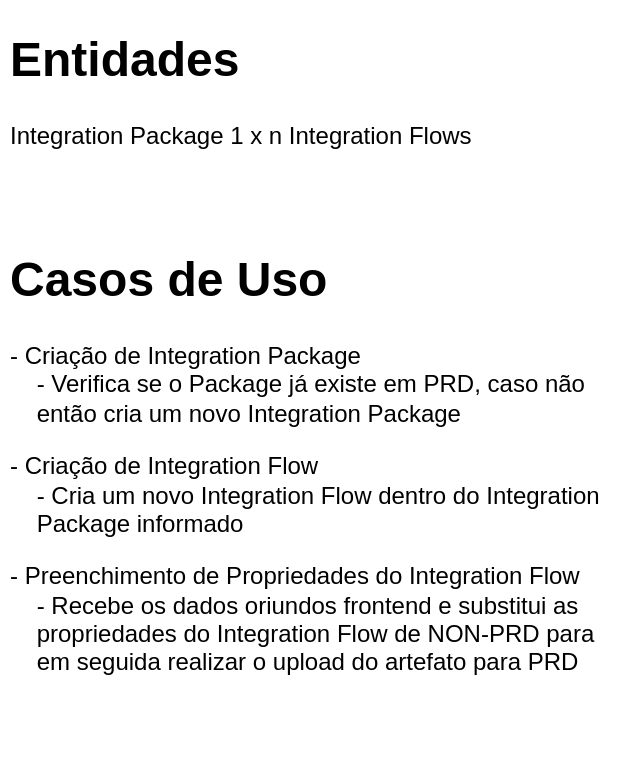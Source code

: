 <mxfile version="21.6.6" type="github" pages="5">
  <diagram name="Backend" id="U4ALBJMrt5r-Zm2KS0YD">
    <mxGraphModel dx="1783" dy="511" grid="1" gridSize="10" guides="1" tooltips="1" connect="1" arrows="1" fold="1" page="1" pageScale="1" pageWidth="827" pageHeight="1169" math="0" shadow="0">
      <root>
        <mxCell id="0" />
        <mxCell id="1" parent="0" />
        <mxCell id="Bm7CMhNdHjthdd0hcuxf-11" value="&lt;h1&gt;Entidades&lt;/h1&gt;&lt;p&gt;Integration Package 1 x n&lt;span style=&quot;background-color: initial;&quot;&gt;&amp;nbsp;Integration Flows&lt;/span&gt;&lt;/p&gt;" style="text;html=1;strokeColor=none;fillColor=none;spacing=5;spacingTop=-20;whiteSpace=wrap;overflow=hidden;rounded=0;" vertex="1" parent="1">
          <mxGeometry x="-520" y="140" width="320" height="90" as="geometry" />
        </mxCell>
        <mxCell id="Bm7CMhNdHjthdd0hcuxf-12" value="&lt;h1&gt;Casos de Uso&lt;/h1&gt;&lt;p&gt;- Criação de Integration Package&lt;br&gt;&amp;nbsp; &amp;nbsp; - Verifica se o Package já existe em PRD, caso não&lt;br&gt;&amp;nbsp; &amp;nbsp; então cria um novo Integration Package&lt;/p&gt;&lt;p&gt;- Criação de Integration Flow&lt;br&gt;&amp;nbsp; &amp;nbsp; - Cria um novo Integration Flow dentro do Integration&lt;br&gt;&amp;nbsp; &amp;nbsp; Package informado&lt;/p&gt;&lt;p&gt;- Preenchimento de Propriedades do Integration Flow&lt;br&gt;&amp;nbsp; &amp;nbsp; - Recebe os dados oriundos frontend e substitui as&lt;br&gt;&amp;nbsp; &amp;nbsp; propriedades do Integration Flow de NON-PRD para&lt;br&gt;&amp;nbsp; &amp;nbsp; em seguida realizar o upload do artefato para PRD&lt;/p&gt;" style="text;html=1;strokeColor=none;fillColor=none;spacing=5;spacingTop=-20;whiteSpace=wrap;overflow=hidden;rounded=0;" vertex="1" parent="1">
          <mxGeometry x="-520" y="250" width="320" height="270" as="geometry" />
        </mxCell>
      </root>
    </mxGraphModel>
  </diagram>
  <diagram id="F1UluRhyG8lTW3eigWto" name="Backend Layers">
    <mxGraphModel dx="2261" dy="766" grid="1" gridSize="10" guides="1" tooltips="1" connect="1" arrows="1" fold="1" page="1" pageScale="1" pageWidth="827" pageHeight="1169" math="0" shadow="0">
      <root>
        <mxCell id="0" />
        <mxCell id="1" parent="0" />
        <mxCell id="yw3balh2eXnw9bGsxHgm-1" value="" style="ellipse;whiteSpace=wrap;html=1;" vertex="1" parent="1">
          <mxGeometry x="-20" y="140" width="490" height="460" as="geometry" />
        </mxCell>
        <mxCell id="yw3balh2eXnw9bGsxHgm-2" value="" style="ellipse;whiteSpace=wrap;html=1;" vertex="1" parent="1">
          <mxGeometry x="50" y="210" width="350" height="320" as="geometry" />
        </mxCell>
        <mxCell id="yw3balh2eXnw9bGsxHgm-3" value="Domain" style="ellipse;whiteSpace=wrap;html=1;" vertex="1" parent="1">
          <mxGeometry x="125" y="273.75" width="200" height="190" as="geometry" />
        </mxCell>
        <mxCell id="yw3balh2eXnw9bGsxHgm-4" value="" style="endArrow=classic;html=1;rounded=0;dashed=1;dashPattern=12 12;" edge="1" parent="1">
          <mxGeometry width="50" height="50" relative="1" as="geometry">
            <mxPoint x="280" y="373.75" as="sourcePoint" />
            <mxPoint x="500" y="380" as="targetPoint" />
          </mxGeometry>
        </mxCell>
        <mxCell id="yw3balh2eXnw9bGsxHgm-5" value="Abstractions" style="edgeLabel;html=1;align=center;verticalAlign=middle;resizable=0;points=[];" vertex="1" connectable="0" parent="yw3balh2eXnw9bGsxHgm-4">
          <mxGeometry x="-0.127" relative="1" as="geometry">
            <mxPoint x="24" as="offset" />
          </mxGeometry>
        </mxCell>
        <mxCell id="yw3balh2eXnw9bGsxHgm-6" value="Application" style="text;html=1;strokeColor=none;fillColor=none;align=center;verticalAlign=middle;whiteSpace=wrap;rounded=0;" vertex="1" parent="1">
          <mxGeometry x="195" y="230" width="60" height="30" as="geometry" />
        </mxCell>
        <mxCell id="yw3balh2eXnw9bGsxHgm-7" value="Infrastructure" style="text;html=1;strokeColor=none;fillColor=none;align=center;verticalAlign=middle;whiteSpace=wrap;rounded=0;" vertex="1" parent="1">
          <mxGeometry x="195" y="160" width="60" height="30" as="geometry" />
        </mxCell>
        <mxCell id="yw3balh2eXnw9bGsxHgm-8" value="" style="group" vertex="1" connectable="0" parent="1">
          <mxGeometry x="-230" y="140" width="250" height="90" as="geometry" />
        </mxCell>
        <mxCell id="yw3balh2eXnw9bGsxHgm-9" value="Domain: Entities and abstractions" style="text;html=1;strokeColor=none;fillColor=none;align=left;verticalAlign=middle;whiteSpace=wrap;rounded=0;" vertex="1" parent="yw3balh2eXnw9bGsxHgm-8">
          <mxGeometry width="190" height="30" as="geometry" />
        </mxCell>
        <mxCell id="yw3balh2eXnw9bGsxHgm-10" value="Application: Services / Usecases" style="text;html=1;strokeColor=none;fillColor=none;align=left;verticalAlign=middle;whiteSpace=wrap;rounded=0;" vertex="1" parent="yw3balh2eXnw9bGsxHgm-8">
          <mxGeometry y="30" width="190" height="30" as="geometry" />
        </mxCell>
        <mxCell id="yw3balh2eXnw9bGsxHgm-11" value="Infrastructure: Settings and connectivity" style="text;html=1;strokeColor=none;fillColor=none;align=left;verticalAlign=middle;whiteSpace=wrap;rounded=0;" vertex="1" parent="yw3balh2eXnw9bGsxHgm-8">
          <mxGeometry y="60" width="250" height="30" as="geometry" />
        </mxCell>
      </root>
    </mxGraphModel>
  </diagram>
  <diagram id="e5FCP6EkzeU4hljScw43" name="Backend Quality Warranty">
    <mxGraphModel dx="2336" dy="806" grid="1" gridSize="10" guides="1" tooltips="1" connect="1" arrows="1" fold="1" page="1" pageScale="1" pageWidth="827" pageHeight="1169" math="0" shadow="0">
      <root>
        <mxCell id="0" />
        <mxCell id="1" parent="0" />
        <mxCell id="ChVGmJGDzRxK7669mnZ_-2" value="" style="rounded=0;whiteSpace=wrap;html=1;" vertex="1" parent="1">
          <mxGeometry x="-440" y="520" width="530" height="460" as="geometry" />
        </mxCell>
        <mxCell id="ChVGmJGDzRxK7669mnZ_-3" value="" style="rounded=0;whiteSpace=wrap;html=1;" vertex="1" parent="1">
          <mxGeometry x="-440" y="70" width="530" height="430" as="geometry" />
        </mxCell>
        <mxCell id="ChVGmJGDzRxK7669mnZ_-4" style="edgeStyle=orthogonalEdgeStyle;rounded=0;orthogonalLoop=1;jettySize=auto;html=1;entryX=0.5;entryY=0;entryDx=0;entryDy=0;" edge="1" parent="1" source="ChVGmJGDzRxK7669mnZ_-5" target="ChVGmJGDzRxK7669mnZ_-7">
          <mxGeometry relative="1" as="geometry" />
        </mxCell>
        <mxCell id="ChVGmJGDzRxK7669mnZ_-5" value="Backend" style="ellipse;whiteSpace=wrap;html=1;" vertex="1" parent="1">
          <mxGeometry x="-235" y="90" width="120" height="80" as="geometry" />
        </mxCell>
        <mxCell id="ChVGmJGDzRxK7669mnZ_-6" style="edgeStyle=orthogonalEdgeStyle;rounded=0;orthogonalLoop=1;jettySize=auto;html=1;" edge="1" parent="1" source="ChVGmJGDzRxK7669mnZ_-7" target="ChVGmJGDzRxK7669mnZ_-11">
          <mxGeometry relative="1" as="geometry" />
        </mxCell>
        <mxCell id="ChVGmJGDzRxK7669mnZ_-7" value="Commit" style="rounded=0;whiteSpace=wrap;html=1;" vertex="1" parent="1">
          <mxGeometry x="-235" y="210" width="120" height="60" as="geometry" />
        </mxCell>
        <mxCell id="ChVGmJGDzRxK7669mnZ_-8" style="edgeStyle=orthogonalEdgeStyle;rounded=0;orthogonalLoop=1;jettySize=auto;html=1;entryX=0.5;entryY=0;entryDx=0;entryDy=0;" edge="1" parent="1" source="ChVGmJGDzRxK7669mnZ_-11" target="ChVGmJGDzRxK7669mnZ_-13">
          <mxGeometry relative="1" as="geometry" />
        </mxCell>
        <mxCell id="ChVGmJGDzRxK7669mnZ_-9" style="edgeStyle=orthogonalEdgeStyle;rounded=0;orthogonalLoop=1;jettySize=auto;html=1;exitX=0.5;exitY=1;exitDx=0;exitDy=0;" edge="1" parent="1" source="ChVGmJGDzRxK7669mnZ_-11" target="ChVGmJGDzRxK7669mnZ_-14">
          <mxGeometry relative="1" as="geometry" />
        </mxCell>
        <mxCell id="ChVGmJGDzRxK7669mnZ_-10" style="edgeStyle=orthogonalEdgeStyle;rounded=0;orthogonalLoop=1;jettySize=auto;html=1;exitX=0.5;exitY=1;exitDx=0;exitDy=0;" edge="1" parent="1" source="ChVGmJGDzRxK7669mnZ_-11" target="ChVGmJGDzRxK7669mnZ_-15">
          <mxGeometry relative="1" as="geometry" />
        </mxCell>
        <mxCell id="ChVGmJGDzRxK7669mnZ_-11" value="Hysky" style="rounded=0;whiteSpace=wrap;html=1;" vertex="1" parent="1">
          <mxGeometry x="-235" y="310" width="120" height="60" as="geometry" />
        </mxCell>
        <mxCell id="ChVGmJGDzRxK7669mnZ_-12" style="edgeStyle=orthogonalEdgeStyle;rounded=0;orthogonalLoop=1;jettySize=auto;html=1;dashed=1;dashPattern=12 12;" edge="1" parent="1" source="ChVGmJGDzRxK7669mnZ_-13" target="ChVGmJGDzRxK7669mnZ_-19">
          <mxGeometry relative="1" as="geometry" />
        </mxCell>
        <mxCell id="ChVGmJGDzRxK7669mnZ_-13" value="Pretty" style="rounded=0;whiteSpace=wrap;html=1;" vertex="1" parent="1">
          <mxGeometry x="-235" y="410" width="120" height="60" as="geometry" />
        </mxCell>
        <mxCell id="ChVGmJGDzRxK7669mnZ_-14" value="Lint" style="rounded=0;whiteSpace=wrap;html=1;" vertex="1" parent="1">
          <mxGeometry x="-390" y="410" width="120" height="60" as="geometry" />
        </mxCell>
        <mxCell id="ChVGmJGDzRxK7669mnZ_-15" value="Test" style="rounded=0;whiteSpace=wrap;html=1;" vertex="1" parent="1">
          <mxGeometry x="-80" y="410" width="120" height="60" as="geometry" />
        </mxCell>
        <mxCell id="ChVGmJGDzRxK7669mnZ_-16" value="Docker container Nodejs 18.x" style="text;html=1;strokeColor=none;fillColor=none;align=center;verticalAlign=middle;whiteSpace=wrap;rounded=0;" vertex="1" parent="1">
          <mxGeometry x="-423" y="90" width="120" height="30" as="geometry" />
        </mxCell>
        <mxCell id="ChVGmJGDzRxK7669mnZ_-17" value="Github&amp;nbsp;" style="text;html=1;strokeColor=none;fillColor=none;align=center;verticalAlign=middle;whiteSpace=wrap;rounded=0;" vertex="1" parent="1">
          <mxGeometry x="-423" y="530" width="120" height="30" as="geometry" />
        </mxCell>
        <mxCell id="ChVGmJGDzRxK7669mnZ_-18" value="" style="group" vertex="1" connectable="0" parent="1">
          <mxGeometry x="-336.5" y="610" width="323" height="270" as="geometry" />
        </mxCell>
        <mxCell id="ChVGmJGDzRxK7669mnZ_-19" value="" style="rounded=0;whiteSpace=wrap;html=1;" vertex="1" parent="ChVGmJGDzRxK7669mnZ_-18">
          <mxGeometry width="323" height="270" as="geometry" />
        </mxCell>
        <mxCell id="ChVGmJGDzRxK7669mnZ_-20" value="Repository" style="text;html=1;strokeColor=none;fillColor=none;align=center;verticalAlign=middle;whiteSpace=wrap;rounded=0;" vertex="1" parent="ChVGmJGDzRxK7669mnZ_-18">
          <mxGeometry x="23.5" y="10" width="60" height="30" as="geometry" />
        </mxCell>
        <mxCell id="ChVGmJGDzRxK7669mnZ_-21" value="Governance" style="rounded=0;whiteSpace=wrap;html=1;" vertex="1" parent="ChVGmJGDzRxK7669mnZ_-18">
          <mxGeometry x="173.5" y="70" width="120" height="60" as="geometry" />
        </mxCell>
        <mxCell id="ChVGmJGDzRxK7669mnZ_-22" value="Actions" style="rounded=0;whiteSpace=wrap;html=1;verticalAlign=top;" vertex="1" parent="ChVGmJGDzRxK7669mnZ_-18">
          <mxGeometry x="33.5" y="70" width="120" height="140" as="geometry" />
        </mxCell>
        <mxCell id="ChVGmJGDzRxK7669mnZ_-23" value="Security" style="rounded=0;whiteSpace=wrap;html=1;" vertex="1" parent="ChVGmJGDzRxK7669mnZ_-18">
          <mxGeometry x="173.5" y="150" width="120" height="60" as="geometry" />
        </mxCell>
        <mxCell id="ChVGmJGDzRxK7669mnZ_-24" value="Quality Warranty" style="rounded=0;whiteSpace=wrap;html=1;" vertex="1" parent="ChVGmJGDzRxK7669mnZ_-18">
          <mxGeometry x="50" y="100" width="90" height="100" as="geometry" />
        </mxCell>
      </root>
    </mxGraphModel>
  </diagram>
  <diagram id="k1OWiB_b3UI-bdixU7Ov" name="Integration UseCases">
    <mxGraphModel dx="2420" dy="851" grid="1" gridSize="10" guides="1" tooltips="1" connect="1" arrows="1" fold="1" page="1" pageScale="1" pageWidth="827" pageHeight="1169" math="0" shadow="0">
      <root>
        <mxCell id="0" />
        <mxCell id="1" parent="0" />
        <mxCell id="VE-rfienf1eznVEvt_0z-1" style="edgeStyle=orthogonalEdgeStyle;rounded=0;orthogonalLoop=1;jettySize=auto;html=1;dashed=1;dashPattern=12 12;" edge="1" parent="1" source="VE-rfienf1eznVEvt_0z-2" target="VE-rfienf1eznVEvt_0z-8">
          <mxGeometry relative="1" as="geometry" />
        </mxCell>
        <mxCell id="VE-rfienf1eznVEvt_0z-2" value="User" style="shape=umlActor;verticalLabelPosition=bottom;verticalAlign=top;html=1;outlineConnect=0;" vertex="1" parent="1">
          <mxGeometry x="-570" y="505" width="30" height="60" as="geometry" />
        </mxCell>
        <mxCell id="VE-rfienf1eznVEvt_0z-3" value="Fiori" style="text;html=1;strokeColor=none;fillColor=none;align=center;verticalAlign=middle;whiteSpace=wrap;rounded=0;" vertex="1" parent="1">
          <mxGeometry x="-450" y="260" width="60" height="30" as="geometry" />
        </mxCell>
        <mxCell id="VE-rfienf1eznVEvt_0z-4" style="edgeStyle=orthogonalEdgeStyle;rounded=0;orthogonalLoop=1;jettySize=auto;html=1;dashed=1;dashPattern=12 12;" edge="1" parent="1" source="jBybfuIfDPozSE7CGX2O-2" target="VE-rfienf1eznVEvt_0z-13">
          <mxGeometry relative="1" as="geometry">
            <Array as="points" />
          </mxGeometry>
        </mxCell>
        <mxCell id="VE-rfienf1eznVEvt_0z-6" style="edgeStyle=orthogonalEdgeStyle;rounded=0;orthogonalLoop=1;jettySize=auto;html=1;dashed=1;dashPattern=12 12;" edge="1" parent="1" source="VE-rfienf1eznVEvt_0z-8" target="VE-rfienf1eznVEvt_0z-69">
          <mxGeometry relative="1" as="geometry">
            <Array as="points">
              <mxPoint x="-270" y="640" />
              <mxPoint x="-270" y="640" />
            </Array>
          </mxGeometry>
        </mxCell>
        <mxCell id="VE-rfienf1eznVEvt_0z-7" value="3 Get" style="edgeLabel;html=1;align=center;verticalAlign=middle;resizable=0;points=[];" vertex="1" connectable="0" parent="VE-rfienf1eznVEvt_0z-6">
          <mxGeometry x="-0.372" y="-1" relative="1" as="geometry">
            <mxPoint x="-58" y="-1" as="offset" />
          </mxGeometry>
        </mxCell>
        <mxCell id="VE-rfienf1eznVEvt_0z-8" value="Frontend" style="rounded=0;whiteSpace=wrap;html=1;fillColor=#f5f5f5;fontColor=#333333;strokeColor=#666666;" vertex="1" parent="1">
          <mxGeometry x="-470" y="310" width="100" height="450" as="geometry" />
        </mxCell>
        <mxCell id="VE-rfienf1eznVEvt_0z-9" value="Integration Suite" style="text;html=1;strokeColor=none;fillColor=none;align=center;verticalAlign=middle;whiteSpace=wrap;rounded=0;" vertex="1" parent="1">
          <mxGeometry x="-62" y="260" width="120" height="30" as="geometry" />
        </mxCell>
        <mxCell id="VE-rfienf1eznVEvt_0z-10" value="Github" style="text;html=1;strokeColor=none;fillColor=none;align=center;verticalAlign=middle;whiteSpace=wrap;rounded=0;" vertex="1" parent="1">
          <mxGeometry x="517" y="260" width="120" height="30" as="geometry" />
        </mxCell>
        <mxCell id="VE-rfienf1eznVEvt_0z-11" style="edgeStyle=orthogonalEdgeStyle;rounded=0;orthogonalLoop=1;jettySize=auto;html=1;dashed=1;dashPattern=12 12;exitX=0.5;exitY=1;exitDx=0;exitDy=0;" edge="1" parent="1" source="VE-rfienf1eznVEvt_0z-13" target="jBybfuIfDPozSE7CGX2O-13">
          <mxGeometry relative="1" as="geometry">
            <mxPoint x="369.0" y="480" as="targetPoint" />
            <Array as="points">
              <mxPoint x="577" y="480" />
            </Array>
            <mxPoint x="577" y="440" as="sourcePoint" />
          </mxGeometry>
        </mxCell>
        <mxCell id="VE-rfienf1eznVEvt_0z-12" value="2 Post" style="edgeLabel;html=1;align=center;verticalAlign=middle;resizable=0;points=[];" vertex="1" connectable="0" parent="VE-rfienf1eznVEvt_0z-11">
          <mxGeometry x="0.342" y="1" relative="1" as="geometry">
            <mxPoint x="122" y="-1" as="offset" />
          </mxGeometry>
        </mxCell>
        <mxCell id="VE-rfienf1eznVEvt_0z-13" value="Backend" style="rounded=0;whiteSpace=wrap;html=1;fillColor=#f5f5f5;fontColor=#333333;strokeColor=#666666;" vertex="1" parent="1">
          <mxGeometry x="517" y="330" width="120" height="60" as="geometry" />
        </mxCell>
        <mxCell id="VE-rfienf1eznVEvt_0z-22" value="" style="endArrow=none;dashed=1;html=1;rounded=0;" edge="1" parent="1">
          <mxGeometry width="50" height="50" relative="1" as="geometry">
            <mxPoint x="-310" y="690" as="sourcePoint" />
            <mxPoint x="-310" y="250" as="targetPoint" />
          </mxGeometry>
        </mxCell>
        <mxCell id="VE-rfienf1eznVEvt_0z-23" value="" style="endArrow=none;dashed=1;html=1;rounded=0;" edge="1" parent="1">
          <mxGeometry width="50" height="50" relative="1" as="geometry">
            <mxPoint x="457" y="690" as="sourcePoint" />
            <mxPoint x="457" y="250" as="targetPoint" />
          </mxGeometry>
        </mxCell>
        <mxCell id="VE-rfienf1eznVEvt_0z-24" value="&lt;h1&gt;Publish and parameterize the deployment of a new integration flow&lt;/h1&gt;" style="text;html=1;strokeColor=none;fillColor=none;spacing=5;spacingTop=-20;whiteSpace=wrap;overflow=hidden;rounded=0;" vertex="1" parent="1">
          <mxGeometry x="-269" y="120" width="609" height="70" as="geometry" />
        </mxCell>
        <mxCell id="jBybfuIfDPozSE7CGX2O-8" style="edgeStyle=orthogonalEdgeStyle;rounded=0;orthogonalLoop=1;jettySize=auto;html=1;" edge="1" parent="1" source="VE-rfienf1eznVEvt_0z-69" target="jBybfuIfDPozSE7CGX2O-7">
          <mxGeometry relative="1" as="geometry" />
        </mxCell>
        <mxCell id="jBybfuIfDPozSE7CGX2O-9" value="1 x n" style="edgeLabel;html=1;align=center;verticalAlign=middle;resizable=0;points=[];" vertex="1" connectable="0" parent="jBybfuIfDPozSE7CGX2O-8">
          <mxGeometry x="-0.069" y="-2" relative="1" as="geometry">
            <mxPoint as="offset" />
          </mxGeometry>
        </mxCell>
        <mxCell id="VE-rfienf1eznVEvt_0z-69" value="Integration Packages" style="rounded=0;whiteSpace=wrap;html=1;fillColor=#d5e8d4;strokeColor=#82b366;" vertex="1" parent="1">
          <mxGeometry x="-90" y="610" width="120" height="60" as="geometry" />
        </mxCell>
        <mxCell id="jBybfuIfDPozSE7CGX2O-3" value="" style="edgeStyle=orthogonalEdgeStyle;rounded=0;orthogonalLoop=1;jettySize=auto;html=1;dashed=1;dashPattern=12 12;exitX=0.989;exitY=0.116;exitDx=0;exitDy=0;exitPerimeter=0;" edge="1" parent="1" source="VE-rfienf1eznVEvt_0z-8" target="jBybfuIfDPozSE7CGX2O-2">
          <mxGeometry relative="1" as="geometry">
            <Array as="points">
              <mxPoint x="-371" y="360" />
            </Array>
            <mxPoint x="-371" y="362" as="sourcePoint" />
            <mxPoint x="517" y="360" as="targetPoint" />
          </mxGeometry>
        </mxCell>
        <mxCell id="jBybfuIfDPozSE7CGX2O-4" value="1 Post" style="edgeLabel;html=1;align=center;verticalAlign=middle;resizable=0;points=[];" vertex="1" connectable="0" parent="jBybfuIfDPozSE7CGX2O-3">
          <mxGeometry x="-0.928" relative="1" as="geometry">
            <mxPoint x="20" as="offset" />
          </mxGeometry>
        </mxCell>
        <mxCell id="jBybfuIfDPozSE7CGX2O-2" value="JSON" style="text;html=1;align=center;verticalAlign=middle;resizable=0;points=[];autosize=1;strokeColor=none;fillColor=none;" vertex="1" parent="1">
          <mxGeometry x="5.5" y="345" width="60" height="30" as="geometry" />
        </mxCell>
        <mxCell id="jBybfuIfDPozSE7CGX2O-7" value="Integration Flows" style="rounded=0;whiteSpace=wrap;html=1;fillColor=#d5e8d4;strokeColor=#82b366;" vertex="1" parent="1">
          <mxGeometry x="107" y="610" width="120" height="60" as="geometry" />
        </mxCell>
        <mxCell id="jBybfuIfDPozSE7CGX2O-18" style="edgeStyle=orthogonalEdgeStyle;rounded=0;orthogonalLoop=1;jettySize=auto;html=1;" edge="1" parent="1" source="jBybfuIfDPozSE7CGX2O-12" target="jBybfuIfDPozSE7CGX2O-15">
          <mxGeometry relative="1" as="geometry" />
        </mxCell>
        <mxCell id="jBybfuIfDPozSE7CGX2O-19" value="n x 1" style="edgeLabel;html=1;align=center;verticalAlign=middle;resizable=0;points=[];" vertex="1" connectable="0" parent="jBybfuIfDPozSE7CGX2O-18">
          <mxGeometry x="0.36" y="1" relative="1" as="geometry">
            <mxPoint x="10" y="-1" as="offset" />
          </mxGeometry>
        </mxCell>
        <mxCell id="jBybfuIfDPozSE7CGX2O-12" value="Integration Flows" style="rounded=0;whiteSpace=wrap;html=1;fillColor=#d5e8d4;strokeColor=#82b366;" vertex="1" parent="1">
          <mxGeometry x="70" y="450" width="120" height="60" as="geometry" />
        </mxCell>
        <mxCell id="jBybfuIfDPozSE7CGX2O-20" style="edgeStyle=orthogonalEdgeStyle;rounded=0;orthogonalLoop=1;jettySize=auto;html=1;" edge="1" parent="1" source="jBybfuIfDPozSE7CGX2O-13" target="jBybfuIfDPozSE7CGX2O-12">
          <mxGeometry relative="1" as="geometry" />
        </mxCell>
        <mxCell id="jBybfuIfDPozSE7CGX2O-21" value="n x 1" style="edgeLabel;html=1;align=center;verticalAlign=middle;resizable=0;points=[];" vertex="1" connectable="0" parent="jBybfuIfDPozSE7CGX2O-20">
          <mxGeometry x="-0.312" relative="1" as="geometry">
            <mxPoint x="-6" as="offset" />
          </mxGeometry>
        </mxCell>
        <mxCell id="jBybfuIfDPozSE7CGX2O-13" value="Integration Packages" style="rounded=0;whiteSpace=wrap;html=1;fillColor=#d5e8d4;strokeColor=#82b366;" vertex="1" parent="1">
          <mxGeometry x="250" y="450" width="120" height="60" as="geometry" />
        </mxCell>
        <mxCell id="jBybfuIfDPozSE7CGX2O-14" value="&lt;h1&gt;Finalidade&lt;/h1&gt;&lt;p&gt;Para que seja possível realizar o processo de deploy de Integration Flows e sua posterior parametrização para o estado de &quot;deploy&quot; de maneira automatizada, deve-se criar uma integração capaz de receber via formulário os insumos da integração e, posteriormente, realizar o processamento dos dados via backend, executando as ações de upload e parametrização de deploy do Integration Flow em ambiente Produtivo (PRD).&lt;/p&gt;" style="text;html=1;strokeColor=none;fillColor=none;spacing=5;spacingTop=-20;whiteSpace=wrap;overflow=hidden;rounded=0;" vertex="1" parent="1">
          <mxGeometry x="-780" y="225" width="190" height="270" as="geometry" />
        </mxCell>
        <mxCell id="jBybfuIfDPozSE7CGX2O-15" value="Parameters" style="rounded=0;whiteSpace=wrap;html=1;fillColor=#d5e8d4;strokeColor=#82b366;" vertex="1" parent="1">
          <mxGeometry x="-120" y="450" width="120" height="60" as="geometry" />
        </mxCell>
      </root>
    </mxGraphModel>
  </diagram>
  <diagram id="d6ieSAeFHaT9mjKcqOiS" name="Payload examples">
    <mxGraphModel dx="2336" dy="1975" grid="1" gridSize="10" guides="1" tooltips="1" connect="1" arrows="1" fold="1" page="1" pageScale="1" pageWidth="827" pageHeight="1169" math="0" shadow="0">
      <root>
        <mxCell id="0" />
        <mxCell id="1" parent="0" />
        <mxCell id="qil7m8EiLISS4TCCwYtW-12" value="&lt;h1&gt;/publish&lt;/h1&gt;&lt;div style=&quot;border-color: var(--border-color);&quot;&gt;{&lt;br style=&quot;border-color: var(--border-color);&quot;&gt;&lt;/div&gt;&lt;div style=&quot;border-color: var(--border-color);&quot;&gt;&lt;div style=&quot;border-color: var(--border-color);&quot;&gt;&amp;nbsp; &quot;route&quot;: &quot;/publish&quot;,&lt;/div&gt;&lt;div style=&quot;border-color: var(--border-color);&quot;&gt;&amp;nbsp; &quot;integrationPackage&quot;: {&lt;/div&gt;&lt;div style=&quot;border-color: var(--border-color);&quot;&gt;&amp;nbsp; &amp;nbsp; &quot;id&quot;: &quot;&quot;,&lt;/div&gt;&lt;div style=&quot;border-color: var(--border-color);&quot;&gt;&amp;nbsp; &amp;nbsp; &quot;name&quot;: &quot;&quot;,&lt;/div&gt;&lt;div style=&quot;border-color: var(--border-color);&quot;&gt;&amp;nbsp; &amp;nbsp; &quot;description&quot;: &quot;&quot;,&lt;/div&gt;&lt;div style=&quot;border-color: var(--border-color);&quot;&gt;&amp;nbsp; &amp;nbsp; &quot;shortText&quot;: &quot;&quot;,&lt;/div&gt;&lt;div style=&quot;border-color: var(--border-color);&quot;&gt;&amp;nbsp; &amp;nbsp; &quot;version&quot;: &quot;&quot;,&lt;/div&gt;&lt;div style=&quot;border-color: var(--border-color);&quot;&gt;&amp;nbsp; &amp;nbsp; &quot;supportedPlatform&quot;: &quot;&quot;,&lt;/div&gt;&lt;div style=&quot;border-color: var(--border-color);&quot;&gt;&amp;nbsp; &amp;nbsp; &quot;products&quot;: &quot;&quot;,&lt;/div&gt;&lt;div style=&quot;border-color: var(--border-color);&quot;&gt;&amp;nbsp; &amp;nbsp; &quot;keywords&quot;: &quot;&quot;,&lt;/div&gt;&lt;div style=&quot;border-color: var(--border-color);&quot;&gt;&amp;nbsp; &amp;nbsp; &quot;countries&quot;: &quot;&quot;,&lt;/div&gt;&lt;div style=&quot;border-color: var(--border-color);&quot;&gt;&amp;nbsp; &amp;nbsp; &quot;industries&quot;: &quot;&quot;,&lt;/div&gt;&lt;div style=&quot;border-color: var(--border-color);&quot;&gt;&amp;nbsp; &amp;nbsp; &quot;lineOfBusiness&quot;: &quot;&quot;&lt;/div&gt;&lt;div style=&quot;border-color: var(--border-color);&quot;&gt;&amp;nbsp; },&lt;/div&gt;&lt;div style=&quot;border-color: var(--border-color);&quot;&gt;&amp;nbsp; &quot;integrationFlow&quot;: {&lt;/div&gt;&lt;div style=&quot;border-color: var(--border-color);&quot;&gt;&amp;nbsp; &amp;nbsp; &quot;name&quot;: &quot;&quot;,&lt;/div&gt;&lt;div style=&quot;border-color: var(--border-color);&quot;&gt;&amp;nbsp; &amp;nbsp; &quot;version&quot;: &quot;&quot;,&lt;/div&gt;&lt;div style=&quot;border-color: var(--border-color);&quot;&gt;&amp;nbsp; &amp;nbsp; &quot;id&quot;: &quot;&quot;&lt;/div&gt;&lt;div style=&quot;border-color: var(--border-color);&quot;&gt;&amp;nbsp; },&lt;/div&gt;&lt;div style=&quot;border-color: var(--border-color);&quot;&gt;&amp;nbsp; &quot;properties&quot;: {&lt;/div&gt;&lt;div style=&quot;border-color: var(--border-color);&quot;&gt;&amp;nbsp; &amp;nbsp; &quot;teste&quot;: &quot;&quot;&lt;/div&gt;&lt;div style=&quot;border-color: var(--border-color);&quot;&gt;&amp;nbsp; }&lt;/div&gt;&lt;div style=&quot;border-color: var(--border-color);&quot;&gt;}&lt;/div&gt;&lt;/div&gt;" style="text;html=1;strokeColor=none;fillColor=none;spacing=5;spacingTop=-20;whiteSpace=wrap;overflow=hidden;rounded=0;" vertex="1" parent="1">
          <mxGeometry width="210" height="400" as="geometry" />
        </mxCell>
        <mxCell id="qil7m8EiLISS4TCCwYtW-14" value="&lt;div&gt;route:&lt;/div&gt;&lt;div&gt;&amp;nbsp; &amp;nbsp; type: string&lt;/div&gt;&lt;div&gt;&amp;nbsp; &amp;nbsp; description: rota informada para identificar o processo que será executado&lt;/div&gt;&lt;div&gt;&lt;br&gt;&lt;/div&gt;&lt;div&gt;integrationPackage:&lt;/div&gt;&lt;div&gt;&amp;nbsp; &amp;nbsp; type: object&lt;/div&gt;&lt;div&gt;&amp;nbsp; &amp;nbsp; description: entidade responsável por agrupar Integration Flows no Integration Suite de acordo com o negócio da empresa&lt;/div&gt;&lt;div&gt;&lt;br&gt;&lt;/div&gt;&lt;div&gt;&amp;nbsp; &amp;nbsp; &amp;nbsp; &amp;nbsp; id: string&lt;/div&gt;&lt;div&gt;&amp;nbsp; &amp;nbsp; &amp;nbsp; &amp;nbsp; name:&amp;nbsp; &amp;nbsp;string&lt;/div&gt;&lt;div&gt;&amp;nbsp; &amp;nbsp; &amp;nbsp; &amp;nbsp; description: string&lt;/div&gt;&lt;div&gt;&amp;nbsp; &amp;nbsp; &amp;nbsp; &amp;nbsp; shortText: string&lt;/div&gt;&lt;div&gt;&amp;nbsp; &amp;nbsp; &amp;nbsp; &amp;nbsp; version: string&lt;/div&gt;&lt;div&gt;&amp;nbsp; &amp;nbsp; &amp;nbsp; &amp;nbsp; supportedPlatform: string&lt;/div&gt;&lt;div&gt;&amp;nbsp; &amp;nbsp; &amp;nbsp; &amp;nbsp; products: string&lt;/div&gt;&lt;div&gt;&amp;nbsp; &amp;nbsp; &amp;nbsp; &amp;nbsp; keywords: string&lt;/div&gt;&lt;div&gt;&amp;nbsp; &amp;nbsp; &amp;nbsp; &amp;nbsp; countries: string&lt;/div&gt;&lt;div&gt;&amp;nbsp; &amp;nbsp; &amp;nbsp; &amp;nbsp; industries: string&lt;/div&gt;&lt;div&gt;&amp;nbsp; &amp;nbsp; &amp;nbsp; &amp;nbsp; lineOfBusiness: string&lt;/div&gt;&lt;div&gt;&lt;br&gt;&lt;/div&gt;&lt;div&gt;IntegrationFlow:&lt;/div&gt;&lt;div&gt;&amp;nbsp; &amp;nbsp; type: object&lt;/div&gt;&lt;div&gt;&amp;nbsp; &amp;nbsp; description: entidade responsável por comportar integrações low-code no Integration Suite. É criado dentro de um Integration package e possui propriedades de ambiente&lt;/div&gt;&lt;div&gt;&lt;br&gt;&lt;/div&gt;&lt;div&gt;&amp;nbsp; &amp;nbsp; &amp;nbsp; &amp;nbsp; id: string&lt;/div&gt;&lt;div&gt;&amp;nbsp; &amp;nbsp; &amp;nbsp; &amp;nbsp; name: string&lt;/div&gt;&lt;div&gt;&amp;nbsp; &amp;nbsp; &amp;nbsp; &amp;nbsp; version: string&lt;/div&gt;&lt;div&gt;&lt;br&gt;&lt;/div&gt;&lt;div&gt;properties:&lt;/div&gt;&lt;div&gt;&amp;nbsp; &amp;nbsp; type: object&lt;/div&gt;&lt;div&gt;&amp;nbsp; &amp;nbsp; description:&amp;nbsp; &amp;nbsp; propriedades do Integration Flow.&lt;/div&gt;&lt;div&gt;&amp;nbsp; &amp;nbsp; &amp;nbsp; &amp;nbsp; &amp;nbsp; &amp;nbsp; &amp;nbsp; &amp;nbsp; &amp;nbsp; &amp;nbsp; Cada Integration Flow possui um número &quot;n&quot; de propriedades, que são nada mais que variáveis de ambiente criadas pelo desenvolvedor.&lt;/div&gt;&lt;div&gt;&lt;br&gt;&lt;/div&gt;&lt;div&gt;&amp;nbsp; &amp;nbsp; &amp;nbsp; &amp;nbsp; &amp;nbsp; &amp;nbsp; &amp;nbsp; &amp;nbsp; &amp;nbsp; &amp;nbsp; *&amp;nbsp; &amp;nbsp;As&amp;nbsp; properties possuem um body dinâmico, definido de acordo com o que foi previamente criado no Integration Flow.&lt;/div&gt;" style="text;html=1;strokeColor=none;fillColor=none;align=left;verticalAlign=middle;whiteSpace=wrap;rounded=0;" vertex="1" parent="1">
          <mxGeometry x="-540" y="-10" width="500" height="650" as="geometry" />
        </mxCell>
      </root>
    </mxGraphModel>
  </diagram>
</mxfile>
